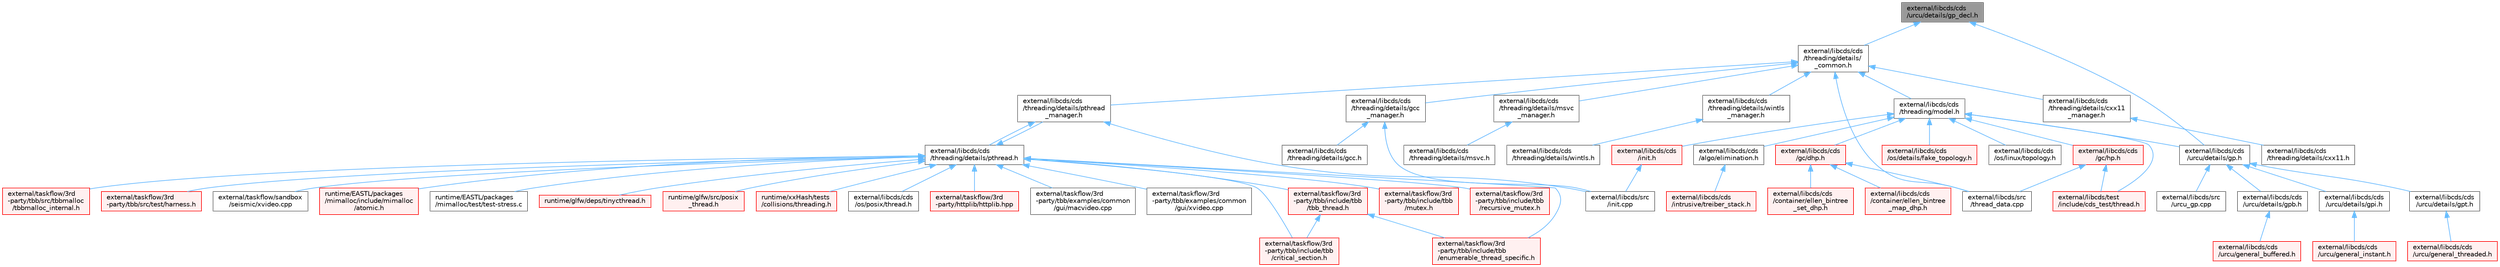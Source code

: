 digraph "external/libcds/cds/urcu/details/gp_decl.h"
{
 // LATEX_PDF_SIZE
  bgcolor="transparent";
  edge [fontname=Helvetica,fontsize=10,labelfontname=Helvetica,labelfontsize=10];
  node [fontname=Helvetica,fontsize=10,shape=box,height=0.2,width=0.4];
  Node1 [id="Node000001",label="external/libcds/cds\l/urcu/details/gp_decl.h",height=0.2,width=0.4,color="gray40", fillcolor="grey60", style="filled", fontcolor="black",tooltip=" "];
  Node1 -> Node2 [id="edge1_Node000001_Node000002",dir="back",color="steelblue1",style="solid",tooltip=" "];
  Node2 [id="Node000002",label="external/libcds/cds\l/threading/details/\l_common.h",height=0.2,width=0.4,color="grey40", fillcolor="white", style="filled",URL="$__common_8h.html",tooltip=" "];
  Node2 -> Node3 [id="edge2_Node000002_Node000003",dir="back",color="steelblue1",style="solid",tooltip=" "];
  Node3 [id="Node000003",label="external/libcds/cds\l/threading/details/cxx11\l_manager.h",height=0.2,width=0.4,color="grey40", fillcolor="white", style="filled",URL="$cxx11__manager_8h.html",tooltip=" "];
  Node3 -> Node4 [id="edge3_Node000003_Node000004",dir="back",color="steelblue1",style="solid",tooltip=" "];
  Node4 [id="Node000004",label="external/libcds/cds\l/threading/details/cxx11.h",height=0.2,width=0.4,color="grey40", fillcolor="white", style="filled",URL="$cxx11_8h.html",tooltip=" "];
  Node2 -> Node5 [id="edge4_Node000002_Node000005",dir="back",color="steelblue1",style="solid",tooltip=" "];
  Node5 [id="Node000005",label="external/libcds/cds\l/threading/details/gcc\l_manager.h",height=0.2,width=0.4,color="grey40", fillcolor="white", style="filled",URL="$gcc__manager_8h.html",tooltip=" "];
  Node5 -> Node6 [id="edge5_Node000005_Node000006",dir="back",color="steelblue1",style="solid",tooltip=" "];
  Node6 [id="Node000006",label="external/libcds/cds\l/threading/details/gcc.h",height=0.2,width=0.4,color="grey40", fillcolor="white", style="filled",URL="$gcc_8h.html",tooltip=" "];
  Node5 -> Node7 [id="edge6_Node000005_Node000007",dir="back",color="steelblue1",style="solid",tooltip=" "];
  Node7 [id="Node000007",label="external/libcds/src\l/init.cpp",height=0.2,width=0.4,color="grey40", fillcolor="white", style="filled",URL="$libcds_2src_2init_8cpp.html",tooltip=" "];
  Node2 -> Node8 [id="edge7_Node000002_Node000008",dir="back",color="steelblue1",style="solid",tooltip=" "];
  Node8 [id="Node000008",label="external/libcds/cds\l/threading/details/msvc\l_manager.h",height=0.2,width=0.4,color="grey40", fillcolor="white", style="filled",URL="$msvc__manager_8h.html",tooltip=" "];
  Node8 -> Node9 [id="edge8_Node000008_Node000009",dir="back",color="steelblue1",style="solid",tooltip=" "];
  Node9 [id="Node000009",label="external/libcds/cds\l/threading/details/msvc.h",height=0.2,width=0.4,color="grey40", fillcolor="white", style="filled",URL="$msvc_8h.html",tooltip=" "];
  Node2 -> Node10 [id="edge9_Node000002_Node000010",dir="back",color="steelblue1",style="solid",tooltip=" "];
  Node10 [id="Node000010",label="external/libcds/cds\l/threading/details/pthread\l_manager.h",height=0.2,width=0.4,color="grey40", fillcolor="white", style="filled",URL="$pthread__manager_8h.html",tooltip=" "];
  Node10 -> Node11 [id="edge10_Node000010_Node000011",dir="back",color="steelblue1",style="solid",tooltip=" "];
  Node11 [id="Node000011",label="external/libcds/cds\l/threading/details/pthread.h",height=0.2,width=0.4,color="grey40", fillcolor="white", style="filled",URL="$pthread_8h.html",tooltip=" "];
  Node11 -> Node12 [id="edge11_Node000011_Node000012",dir="back",color="steelblue1",style="solid",tooltip=" "];
  Node12 [id="Node000012",label="external/libcds/cds\l/os/posix/thread.h",height=0.2,width=0.4,color="grey40", fillcolor="white", style="filled",URL="$cds_2os_2posix_2thread_8h.html",tooltip=" "];
  Node11 -> Node10 [id="edge12_Node000011_Node000010",dir="back",color="steelblue1",style="solid",tooltip=" "];
  Node11 -> Node13 [id="edge13_Node000011_Node000013",dir="back",color="steelblue1",style="solid",tooltip=" "];
  Node13 [id="Node000013",label="external/taskflow/3rd\l-party/httplib/httplib.hpp",height=0.2,width=0.4,color="red", fillcolor="#FFF0F0", style="filled",URL="$httplib_8hpp.html",tooltip=" "];
  Node11 -> Node15 [id="edge14_Node000011_Node000015",dir="back",color="steelblue1",style="solid",tooltip=" "];
  Node15 [id="Node000015",label="external/taskflow/3rd\l-party/tbb/examples/common\l/gui/macvideo.cpp",height=0.2,width=0.4,color="grey40", fillcolor="white", style="filled",URL="$macvideo_8cpp.html",tooltip=" "];
  Node11 -> Node16 [id="edge15_Node000011_Node000016",dir="back",color="steelblue1",style="solid",tooltip=" "];
  Node16 [id="Node000016",label="external/taskflow/3rd\l-party/tbb/examples/common\l/gui/xvideo.cpp",height=0.2,width=0.4,color="grey40", fillcolor="white", style="filled",URL="$3rd-party_2tbb_2examples_2common_2gui_2xvideo_8cpp.html",tooltip=" "];
  Node11 -> Node17 [id="edge16_Node000011_Node000017",dir="back",color="steelblue1",style="solid",tooltip=" "];
  Node17 [id="Node000017",label="external/taskflow/3rd\l-party/tbb/include/tbb\l/critical_section.h",height=0.2,width=0.4,color="red", fillcolor="#FFF0F0", style="filled",URL="$critical__section_8h.html",tooltip=" "];
  Node11 -> Node26 [id="edge17_Node000011_Node000026",dir="back",color="steelblue1",style="solid",tooltip=" "];
  Node26 [id="Node000026",label="external/taskflow/3rd\l-party/tbb/include/tbb\l/enumerable_thread_specific.h",height=0.2,width=0.4,color="red", fillcolor="#FFF0F0", style="filled",URL="$enumerable__thread__specific_8h.html",tooltip=" "];
  Node11 -> Node50 [id="edge18_Node000011_Node000050",dir="back",color="steelblue1",style="solid",tooltip=" "];
  Node50 [id="Node000050",label="external/taskflow/3rd\l-party/tbb/include/tbb\l/mutex.h",height=0.2,width=0.4,color="red", fillcolor="#FFF0F0", style="filled",URL="$mutex_8h.html",tooltip=" "];
  Node11 -> Node85 [id="edge19_Node000011_Node000085",dir="back",color="steelblue1",style="solid",tooltip=" "];
  Node85 [id="Node000085",label="external/taskflow/3rd\l-party/tbb/include/tbb\l/recursive_mutex.h",height=0.2,width=0.4,color="red", fillcolor="#FFF0F0", style="filled",URL="$recursive__mutex_8h.html",tooltip=" "];
  Node11 -> Node87 [id="edge20_Node000011_Node000087",dir="back",color="steelblue1",style="solid",tooltip=" "];
  Node87 [id="Node000087",label="external/taskflow/3rd\l-party/tbb/include/tbb\l/tbb_thread.h",height=0.2,width=0.4,color="red", fillcolor="#FFF0F0", style="filled",URL="$tbb__thread_8h.html",tooltip=" "];
  Node87 -> Node17 [id="edge21_Node000087_Node000017",dir="back",color="steelblue1",style="solid",tooltip=" "];
  Node87 -> Node26 [id="edge22_Node000087_Node000026",dir="back",color="steelblue1",style="solid",tooltip=" "];
  Node11 -> Node97 [id="edge23_Node000011_Node000097",dir="back",color="steelblue1",style="solid",tooltip=" "];
  Node97 [id="Node000097",label="external/taskflow/3rd\l-party/tbb/src/tbbmalloc\l/tbbmalloc_internal.h",height=0.2,width=0.4,color="red", fillcolor="#FFF0F0", style="filled",URL="$tbbmalloc__internal_8h.html",tooltip=" "];
  Node11 -> Node103 [id="edge24_Node000011_Node000103",dir="back",color="steelblue1",style="solid",tooltip=" "];
  Node103 [id="Node000103",label="external/taskflow/3rd\l-party/tbb/src/test/harness.h",height=0.2,width=0.4,color="red", fillcolor="#FFF0F0", style="filled",URL="$harness_8h.html",tooltip=" "];
  Node11 -> Node212 [id="edge25_Node000011_Node000212",dir="back",color="steelblue1",style="solid",tooltip=" "];
  Node212 [id="Node000212",label="external/taskflow/sandbox\l/seismic/xvideo.cpp",height=0.2,width=0.4,color="grey40", fillcolor="white", style="filled",URL="$sandbox_2seismic_2xvideo_8cpp.html",tooltip=" "];
  Node11 -> Node213 [id="edge26_Node000011_Node000213",dir="back",color="steelblue1",style="solid",tooltip=" "];
  Node213 [id="Node000213",label="runtime/EASTL/packages\l/mimalloc/include/mimalloc\l/atomic.h",height=0.2,width=0.4,color="red", fillcolor="#FFF0F0", style="filled",URL="$runtime_2_e_a_s_t_l_2packages_2mimalloc_2include_2mimalloc_2atomic_8h.html",tooltip=" "];
  Node11 -> Node244 [id="edge27_Node000011_Node000244",dir="back",color="steelblue1",style="solid",tooltip=" "];
  Node244 [id="Node000244",label="runtime/EASTL/packages\l/mimalloc/test/test-stress.c",height=0.2,width=0.4,color="grey40", fillcolor="white", style="filled",URL="$test-stress_8c.html",tooltip=" "];
  Node11 -> Node245 [id="edge28_Node000011_Node000245",dir="back",color="steelblue1",style="solid",tooltip=" "];
  Node245 [id="Node000245",label="runtime/glfw/deps/tinycthread.h",height=0.2,width=0.4,color="red", fillcolor="#FFF0F0", style="filled",URL="$tinycthread_8h.html",tooltip=" "];
  Node11 -> Node250 [id="edge29_Node000011_Node000250",dir="back",color="steelblue1",style="solid",tooltip=" "];
  Node250 [id="Node000250",label="runtime/glfw/src/posix\l_thread.h",height=0.2,width=0.4,color="red", fillcolor="#FFF0F0", style="filled",URL="$posix__thread_8h.html",tooltip=" "];
  Node11 -> Node293 [id="edge30_Node000011_Node000293",dir="back",color="steelblue1",style="solid",tooltip=" "];
  Node293 [id="Node000293",label="runtime/xxHash/tests\l/collisions/threading.h",height=0.2,width=0.4,color="red", fillcolor="#FFF0F0", style="filled",URL="$runtime_2xx_hash_2tests_2collisions_2threading_8h.html",tooltip=" "];
  Node10 -> Node7 [id="edge31_Node000010_Node000007",dir="back",color="steelblue1",style="solid",tooltip=" "];
  Node2 -> Node295 [id="edge32_Node000002_Node000295",dir="back",color="steelblue1",style="solid",tooltip=" "];
  Node295 [id="Node000295",label="external/libcds/cds\l/threading/details/wintls\l_manager.h",height=0.2,width=0.4,color="grey40", fillcolor="white", style="filled",URL="$wintls__manager_8h.html",tooltip=" "];
  Node295 -> Node296 [id="edge33_Node000295_Node000296",dir="back",color="steelblue1",style="solid",tooltip=" "];
  Node296 [id="Node000296",label="external/libcds/cds\l/threading/details/wintls.h",height=0.2,width=0.4,color="grey40", fillcolor="white", style="filled",URL="$wintls_8h.html",tooltip=" "];
  Node2 -> Node297 [id="edge34_Node000002_Node000297",dir="back",color="steelblue1",style="solid",tooltip=" "];
  Node297 [id="Node000297",label="external/libcds/cds\l/threading/model.h",height=0.2,width=0.4,color="grey40", fillcolor="white", style="filled",URL="$model_8h.html",tooltip=" "];
  Node297 -> Node298 [id="edge35_Node000297_Node000298",dir="back",color="steelblue1",style="solid",tooltip=" "];
  Node298 [id="Node000298",label="external/libcds/cds\l/algo/elimination.h",height=0.2,width=0.4,color="grey40", fillcolor="white", style="filled",URL="$elimination_8h.html",tooltip=" "];
  Node298 -> Node299 [id="edge36_Node000298_Node000299",dir="back",color="steelblue1",style="solid",tooltip=" "];
  Node299 [id="Node000299",label="external/libcds/cds\l/intrusive/treiber_stack.h",height=0.2,width=0.4,color="red", fillcolor="#FFF0F0", style="filled",URL="$intrusive_2treiber__stack_8h.html",tooltip=" "];
  Node297 -> Node313 [id="edge37_Node000297_Node000313",dir="back",color="steelblue1",style="solid",tooltip=" "];
  Node313 [id="Node000313",label="external/libcds/cds\l/gc/dhp.h",height=0.2,width=0.4,color="red", fillcolor="#FFF0F0", style="filled",URL="$dhp_8h.html",tooltip=" "];
  Node313 -> Node314 [id="edge38_Node000313_Node000314",dir="back",color="steelblue1",style="solid",tooltip=" "];
  Node314 [id="Node000314",label="external/libcds/cds\l/container/ellen_bintree\l_map_dhp.h",height=0.2,width=0.4,color="red", fillcolor="#FFF0F0", style="filled",URL="$ellen__bintree__map__dhp_8h.html",tooltip=" "];
  Node313 -> Node326 [id="edge39_Node000313_Node000326",dir="back",color="steelblue1",style="solid",tooltip=" "];
  Node326 [id="Node000326",label="external/libcds/cds\l/container/ellen_bintree\l_set_dhp.h",height=0.2,width=0.4,color="red", fillcolor="#FFF0F0", style="filled",URL="$ellen__bintree__set__dhp_8h.html",tooltip=" "];
  Node313 -> Node470 [id="edge40_Node000313_Node000470",dir="back",color="steelblue1",style="solid",tooltip=" "];
  Node470 [id="Node000470",label="external/libcds/src\l/thread_data.cpp",height=0.2,width=0.4,color="grey40", fillcolor="white", style="filled",URL="$thread__data_8cpp.html",tooltip=" "];
  Node297 -> Node493 [id="edge41_Node000297_Node000493",dir="back",color="steelblue1",style="solid",tooltip=" "];
  Node493 [id="Node000493",label="external/libcds/cds\l/gc/hp.h",height=0.2,width=0.4,color="red", fillcolor="#FFF0F0", style="filled",URL="$hp_8h.html",tooltip=" "];
  Node493 -> Node470 [id="edge42_Node000493_Node000470",dir="back",color="steelblue1",style="solid",tooltip=" "];
  Node493 -> Node571 [id="edge43_Node000493_Node000571",dir="back",color="steelblue1",style="solid",tooltip=" "];
  Node571 [id="Node000571",label="external/libcds/test\l/include/cds_test/thread.h",height=0.2,width=0.4,color="red", fillcolor="#FFF0F0", style="filled",URL="$test_2include_2cds__test_2thread_8h.html",tooltip=" "];
  Node297 -> Node656 [id="edge44_Node000297_Node000656",dir="back",color="steelblue1",style="solid",tooltip=" "];
  Node656 [id="Node000656",label="external/libcds/cds\l/init.h",height=0.2,width=0.4,color="red", fillcolor="#FFF0F0", style="filled",URL="$init_8h.html",tooltip=" "];
  Node656 -> Node7 [id="edge45_Node000656_Node000007",dir="back",color="steelblue1",style="solid",tooltip=" "];
  Node297 -> Node658 [id="edge46_Node000297_Node000658",dir="back",color="steelblue1",style="solid",tooltip=" "];
  Node658 [id="Node000658",label="external/libcds/cds\l/os/details/fake_topology.h",height=0.2,width=0.4,color="red", fillcolor="#FFF0F0", style="filled",URL="$details_2fake__topology_8h.html",tooltip=" "];
  Node297 -> Node663 [id="edge47_Node000297_Node000663",dir="back",color="steelblue1",style="solid",tooltip=" "];
  Node663 [id="Node000663",label="external/libcds/cds\l/os/linux/topology.h",height=0.2,width=0.4,color="grey40", fillcolor="white", style="filled",URL="$linux_2topology_8h.html",tooltip=" "];
  Node297 -> Node664 [id="edge48_Node000297_Node000664",dir="back",color="steelblue1",style="solid",tooltip=" "];
  Node664 [id="Node000664",label="external/libcds/cds\l/urcu/details/gp.h",height=0.2,width=0.4,color="grey40", fillcolor="white", style="filled",URL="$gp_8h.html",tooltip=" "];
  Node664 -> Node665 [id="edge49_Node000664_Node000665",dir="back",color="steelblue1",style="solid",tooltip=" "];
  Node665 [id="Node000665",label="external/libcds/cds\l/urcu/details/gpb.h",height=0.2,width=0.4,color="grey40", fillcolor="white", style="filled",URL="$gpb_8h.html",tooltip=" "];
  Node665 -> Node666 [id="edge50_Node000665_Node000666",dir="back",color="steelblue1",style="solid",tooltip=" "];
  Node666 [id="Node000666",label="external/libcds/cds\l/urcu/general_buffered.h",height=0.2,width=0.4,color="red", fillcolor="#FFF0F0", style="filled",URL="$general__buffered_8h.html",tooltip=" "];
  Node664 -> Node696 [id="edge51_Node000664_Node000696",dir="back",color="steelblue1",style="solid",tooltip=" "];
  Node696 [id="Node000696",label="external/libcds/cds\l/urcu/details/gpi.h",height=0.2,width=0.4,color="grey40", fillcolor="white", style="filled",URL="$gpi_8h.html",tooltip=" "];
  Node696 -> Node697 [id="edge52_Node000696_Node000697",dir="back",color="steelblue1",style="solid",tooltip=" "];
  Node697 [id="Node000697",label="external/libcds/cds\l/urcu/general_instant.h",height=0.2,width=0.4,color="red", fillcolor="#FFF0F0", style="filled",URL="$general__instant_8h.html",tooltip=" "];
  Node664 -> Node729 [id="edge53_Node000664_Node000729",dir="back",color="steelblue1",style="solid",tooltip=" "];
  Node729 [id="Node000729",label="external/libcds/cds\l/urcu/details/gpt.h",height=0.2,width=0.4,color="grey40", fillcolor="white", style="filled",URL="$gpt_8h.html",tooltip=" "];
  Node729 -> Node730 [id="edge54_Node000729_Node000730",dir="back",color="steelblue1",style="solid",tooltip=" "];
  Node730 [id="Node000730",label="external/libcds/cds\l/urcu/general_threaded.h",height=0.2,width=0.4,color="red", fillcolor="#FFF0F0", style="filled",URL="$general__threaded_8h.html",tooltip=" "];
  Node664 -> Node760 [id="edge55_Node000664_Node000760",dir="back",color="steelblue1",style="solid",tooltip=" "];
  Node760 [id="Node000760",label="external/libcds/src\l/urcu_gp.cpp",height=0.2,width=0.4,color="grey40", fillcolor="white", style="filled",URL="$urcu__gp_8cpp.html",tooltip=" "];
  Node297 -> Node571 [id="edge56_Node000297_Node000571",dir="back",color="steelblue1",style="solid",tooltip=" "];
  Node2 -> Node470 [id="edge57_Node000002_Node000470",dir="back",color="steelblue1",style="solid",tooltip=" "];
  Node1 -> Node664 [id="edge58_Node000001_Node000664",dir="back",color="steelblue1",style="solid",tooltip=" "];
}
